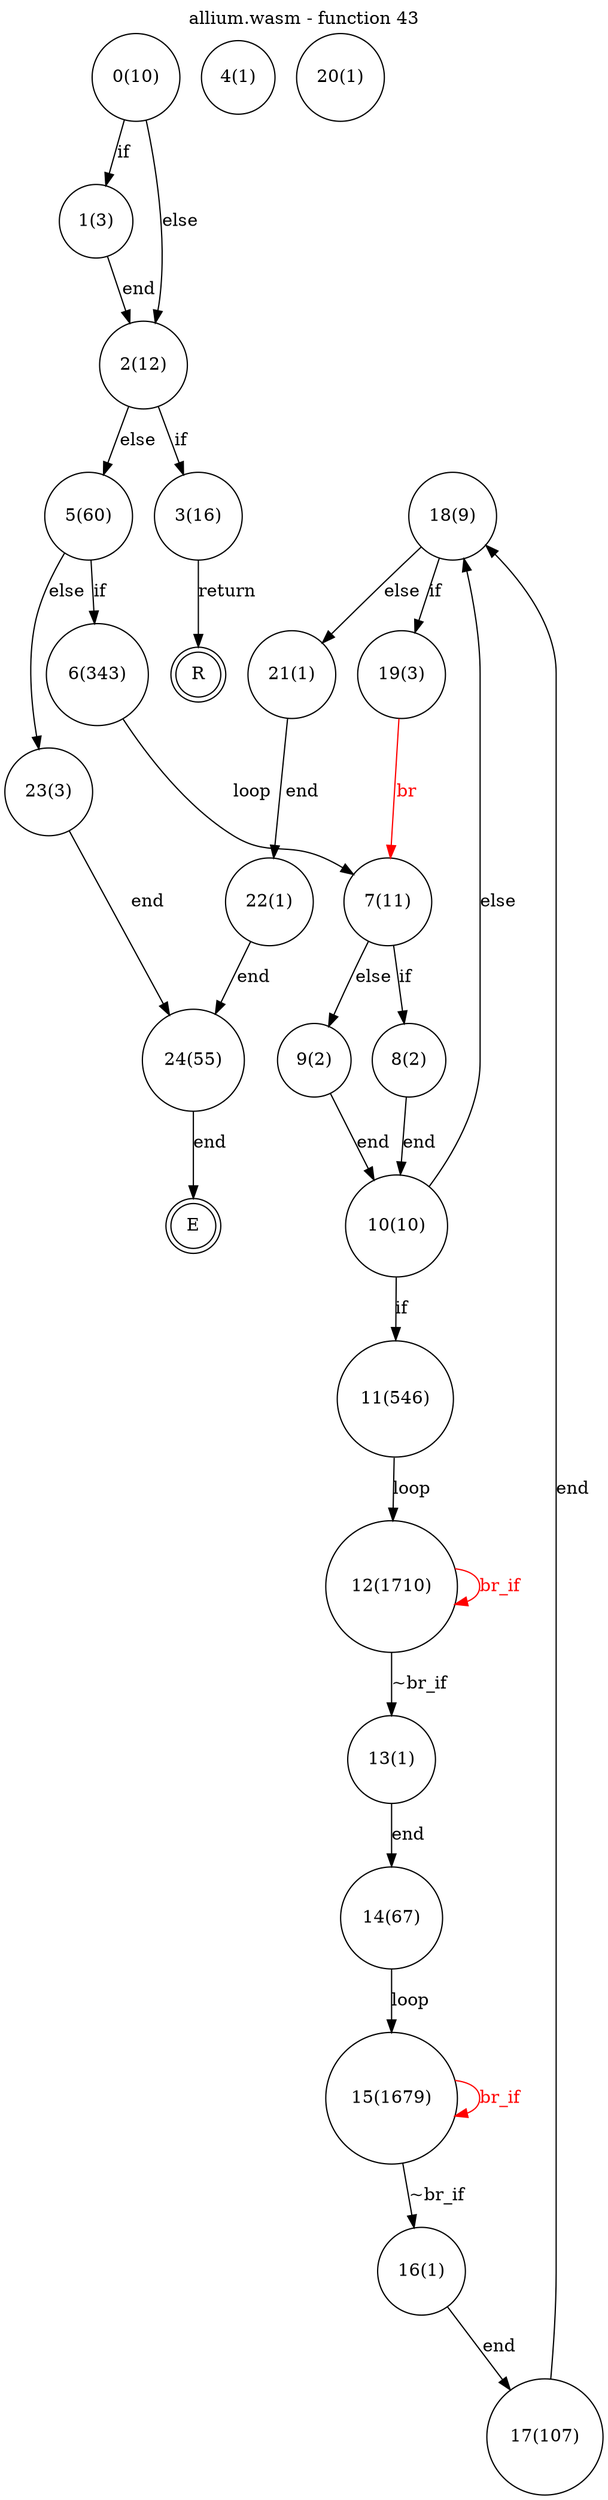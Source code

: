 digraph finite_state_machine {
    label = "allium.wasm - function 43"
    labelloc =  t
    labelfontsize = 16
    labelfontcolor = black
    labelfontname = "Helvetica"
    node [shape = doublecircle]; E R ;
node [shape=circle, fontcolor=black, style="", label="0(10)"]0
node [shape=circle, fontcolor=black, style="", label="1(3)"]1
node [shape=circle, fontcolor=black, style="", label="2(12)"]2
node [shape=circle, fontcolor=black, style="", label="3(16)"]3
node [shape=circle, fontcolor=black, style="", label="4(1)"]4
node [shape=circle, fontcolor=black, style="", label="5(60)"]5
node [shape=circle, fontcolor=black, style="", label="6(343)"]6
node [shape=circle, fontcolor=black, style="", label="7(11)"]7
node [shape=circle, fontcolor=black, style="", label="8(2)"]8
node [shape=circle, fontcolor=black, style="", label="9(2)"]9
node [shape=circle, fontcolor=black, style="", label="10(10)"]10
node [shape=circle, fontcolor=black, style="", label="11(546)"]11
node [shape=circle, fontcolor=black, style="", label="12(1710)"]12
node [shape=circle, fontcolor=black, style="", label="13(1)"]13
node [shape=circle, fontcolor=black, style="", label="14(67)"]14
node [shape=circle, fontcolor=black, style="", label="15(1679)"]15
node [shape=circle, fontcolor=black, style="", label="16(1)"]16
node [shape=circle, fontcolor=black, style="", label="17(107)"]17
node [shape=circle, fontcolor=black, style="", label="18(9)"]18
node [shape=circle, fontcolor=black, style="", label="19(3)"]19
node [shape=circle, fontcolor=black, style="", label="20(1)"]20
node [shape=circle, fontcolor=black, style="", label="21(1)"]21
node [shape=circle, fontcolor=black, style="", label="22(1)"]22
node [shape=circle, fontcolor=black, style="", label="23(3)"]23
node [shape=circle, fontcolor=black, style="", label="24(55)"]24
node [shape=circle, fontcolor=black, style="", label="E"]E
node [shape=circle, fontcolor=black, style="", label="R"]R
    0 -> 1[label="if"];
    0 -> 2[label="else"];
    1 -> 2[label="end"];
    2 -> 3[label="if"];
    2 -> 5[label="else"];
    3 -> R[label="return"];
    5 -> 6[label="if"];
    5 -> 23[label="else"];
    6 -> 7[label="loop"];
    7 -> 8[label="if"];
    7 -> 9[label="else"];
    8 -> 10[label="end"];
    9 -> 10[label="end"];
    10 -> 11[label="if"];
    10 -> 18[label="else"];
    11 -> 12[label="loop"];
    12 -> 13[label="~br_if"];
    12 -> 12[color="red" fontcolor="red" label="br_if"];
    13 -> 14[label="end"];
    14 -> 15[label="loop"];
    15 -> 16[label="~br_if"];
    15 -> 15[color="red" fontcolor="red" label="br_if"];
    16 -> 17[label="end"];
    17 -> 18[label="end"];
    18 -> 19[label="if"];
    18 -> 21[label="else"];
    19 -> 7[color="red" fontcolor="red" label="br"];
    21 -> 22[label="end"];
    22 -> 24[label="end"];
    23 -> 24[label="end"];
    24 -> E[label="end"];
}
